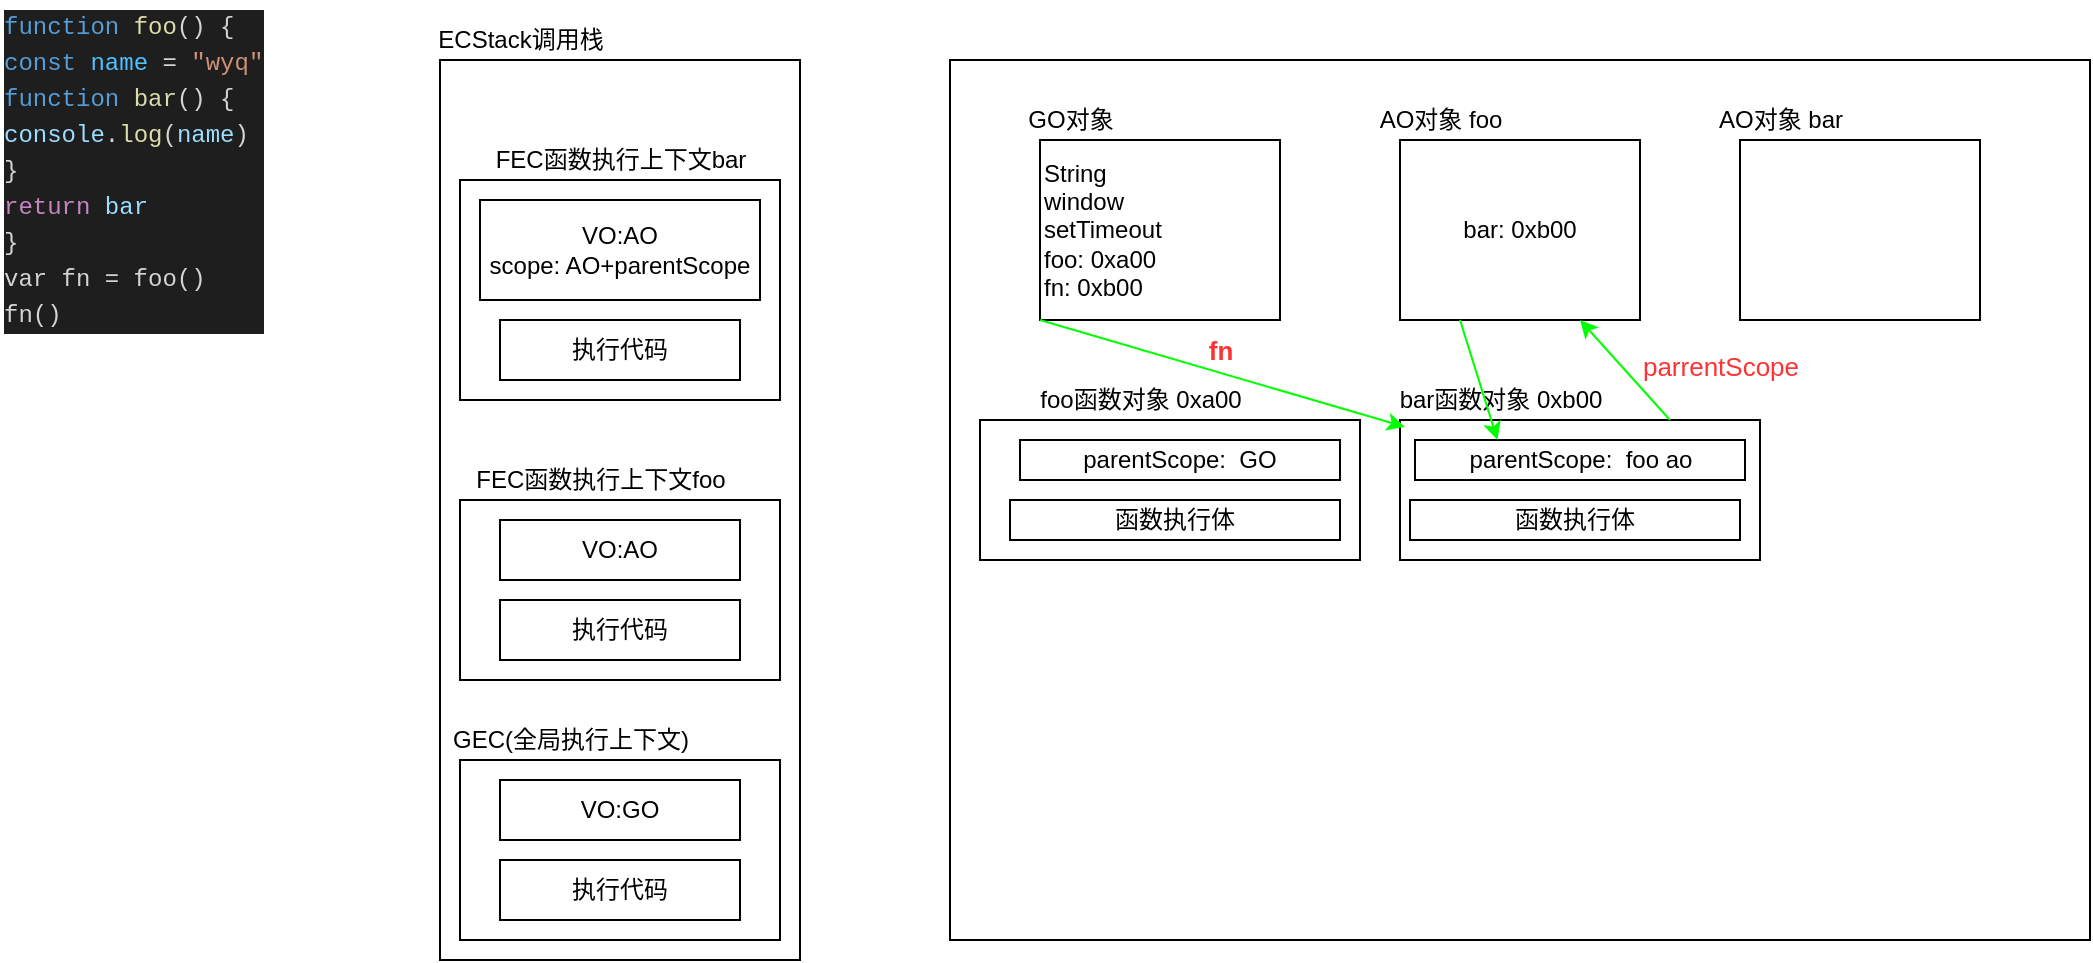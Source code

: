<mxfile>
    <diagram id="KlqUpMjTvs8193mJB8nI" name="第 1 页">
        <mxGraphModel dx="1532" dy="1151" grid="1" gridSize="10" guides="1" tooltips="1" connect="1" arrows="1" fold="1" page="0" pageScale="1" pageWidth="827" pageHeight="1169" math="0" shadow="0">
            <root>
                <mxCell id="0"/>
                <mxCell id="1" parent="0"/>
                <mxCell id="5" value="&lt;div style=&quot;color: rgb(212 , 212 , 212) ; background-color: rgb(30 , 30 , 30) ; font-family: &amp;#34;menlo&amp;#34; , &amp;#34;monaco&amp;#34; , &amp;#34;courier new&amp;#34; , monospace ; line-height: 18px&quot;&gt;&lt;div&gt;&lt;div&gt;&lt;span style=&quot;color: rgb(86 , 156 , 214)&quot;&gt;function&lt;/span&gt;&amp;nbsp;&lt;span style=&quot;color: rgb(220 , 220 , 170)&quot;&gt;foo&lt;/span&gt;() {&lt;/div&gt;&lt;div&gt;&lt;span style=&quot;color: rgb(86 , 156 , 214)&quot;&gt;const&lt;/span&gt;&amp;nbsp;&lt;span style=&quot;color: rgb(79 , 193 , 255)&quot;&gt;name&lt;/span&gt;&amp;nbsp;=&amp;nbsp;&lt;span style=&quot;color: rgb(206 , 145 , 120)&quot;&gt;&quot;wyq&quot;&lt;/span&gt;&lt;/div&gt;&lt;div&gt;&lt;span style=&quot;color: rgb(86 , 156 , 214)&quot;&gt;function&lt;/span&gt;&amp;nbsp;&lt;span style=&quot;color: rgb(220 , 220 , 170)&quot;&gt;bar&lt;/span&gt;() {&lt;/div&gt;&lt;div&gt;&lt;span style=&quot;color: rgb(156 , 220 , 254)&quot;&gt;console&lt;/span&gt;.&lt;span style=&quot;color: rgb(220 , 220 , 170)&quot;&gt;log&lt;/span&gt;(&lt;span style=&quot;color: rgb(156 , 220 , 254)&quot;&gt;name&lt;/span&gt;)&lt;/div&gt;&lt;div&gt;}&lt;/div&gt;&lt;div&gt;&lt;span style=&quot;color: rgb(197 , 134 , 192)&quot;&gt;return&lt;/span&gt;&amp;nbsp;&lt;span style=&quot;color: rgb(156 , 220 , 254)&quot;&gt;bar&lt;/span&gt;&lt;/div&gt;&lt;div&gt;}&lt;/div&gt;&lt;/div&gt;&lt;div&gt;var fn = foo()&lt;/div&gt;&lt;div&gt;fn()&lt;/div&gt;&lt;/div&gt;" style="text;html=1;align=left;verticalAlign=middle;resizable=0;points=[];autosize=1;strokeColor=none;fillColor=none;" vertex="1" parent="1">
                    <mxGeometry x="-50" y="-120" width="150" height="170" as="geometry"/>
                </mxCell>
                <mxCell id="6" value="" style="rounded=0;whiteSpace=wrap;html=1;" vertex="1" parent="1">
                    <mxGeometry x="170" y="-90" width="180" height="450" as="geometry"/>
                </mxCell>
                <mxCell id="7" value="ECStack调用栈" style="text;html=1;align=center;verticalAlign=middle;resizable=0;points=[];autosize=1;strokeColor=none;fillColor=none;" vertex="1" parent="1">
                    <mxGeometry x="160" y="-110" width="100" height="20" as="geometry"/>
                </mxCell>
                <mxCell id="9" value="" style="rounded=0;whiteSpace=wrap;html=1;" vertex="1" parent="1">
                    <mxGeometry x="180" y="260" width="160" height="90" as="geometry"/>
                </mxCell>
                <mxCell id="10" value="VO:GO" style="rounded=0;whiteSpace=wrap;html=1;" vertex="1" parent="1">
                    <mxGeometry x="200" y="270" width="120" height="30" as="geometry"/>
                </mxCell>
                <mxCell id="11" value="执行代码" style="rounded=0;whiteSpace=wrap;html=1;" vertex="1" parent="1">
                    <mxGeometry x="200" y="310" width="120" height="30" as="geometry"/>
                </mxCell>
                <mxCell id="13" value="GEC(全局执行上下文)" style="text;html=1;align=center;verticalAlign=middle;resizable=0;points=[];autosize=1;strokeColor=none;fillColor=none;" vertex="1" parent="1">
                    <mxGeometry x="170" y="240" width="130" height="20" as="geometry"/>
                </mxCell>
                <mxCell id="14" value="" style="rounded=0;whiteSpace=wrap;html=1;" vertex="1" parent="1">
                    <mxGeometry x="425" y="-90" width="570" height="440" as="geometry"/>
                </mxCell>
                <mxCell id="15" value="String&lt;br&gt;window&lt;br&gt;setTimeout&lt;br&gt;foo: 0xa00&lt;br&gt;fn: 0xb00" style="rounded=0;whiteSpace=wrap;html=1;align=left;" vertex="1" parent="1">
                    <mxGeometry x="470" y="-50" width="120" height="90" as="geometry"/>
                </mxCell>
                <mxCell id="16" value="bar: 0xb00" style="rounded=0;whiteSpace=wrap;html=1;" vertex="1" parent="1">
                    <mxGeometry x="650" y="-50" width="120" height="90" as="geometry"/>
                </mxCell>
                <mxCell id="17" value="GO对象" style="text;html=1;align=center;verticalAlign=middle;resizable=0;points=[];autosize=1;strokeColor=none;fillColor=none;" vertex="1" parent="1">
                    <mxGeometry x="455" y="-70" width="60" height="20" as="geometry"/>
                </mxCell>
                <mxCell id="18" value="AO对象 foo" style="text;html=1;align=center;verticalAlign=middle;resizable=0;points=[];autosize=1;strokeColor=none;fillColor=none;" vertex="1" parent="1">
                    <mxGeometry x="630" y="-70" width="80" height="20" as="geometry"/>
                </mxCell>
                <mxCell id="19" value="" style="rounded=0;whiteSpace=wrap;html=1;" vertex="1" parent="1">
                    <mxGeometry x="650" y="90" width="180" height="70" as="geometry"/>
                </mxCell>
                <mxCell id="20" value="" style="rounded=0;whiteSpace=wrap;html=1;" vertex="1" parent="1">
                    <mxGeometry x="440" y="90" width="190" height="70" as="geometry"/>
                </mxCell>
                <mxCell id="21" value="foo函数对象 0xa00" style="text;html=1;align=center;verticalAlign=middle;resizable=0;points=[];autosize=1;strokeColor=none;fillColor=none;" vertex="1" parent="1">
                    <mxGeometry x="460" y="70" width="120" height="20" as="geometry"/>
                </mxCell>
                <mxCell id="27" value="" style="edgeStyle=none;html=1;" edge="1" parent="1" source="22" target="19">
                    <mxGeometry relative="1" as="geometry"/>
                </mxCell>
                <mxCell id="22" value="bar函数对象 0xb00" style="text;html=1;align=center;verticalAlign=middle;resizable=0;points=[];autosize=1;strokeColor=none;fillColor=none;" vertex="1" parent="1">
                    <mxGeometry x="640" y="70" width="120" height="20" as="geometry"/>
                </mxCell>
                <mxCell id="23" value="" style="rounded=0;whiteSpace=wrap;html=1;" vertex="1" parent="1">
                    <mxGeometry x="180" y="130" width="160" height="90" as="geometry"/>
                </mxCell>
                <mxCell id="26" value="FEC函数执行上下文foo" style="text;html=1;align=center;verticalAlign=middle;resizable=0;points=[];autosize=1;strokeColor=none;fillColor=none;" vertex="1" parent="1">
                    <mxGeometry x="180" y="110" width="140" height="20" as="geometry"/>
                </mxCell>
                <mxCell id="28" value="" style="rounded=0;whiteSpace=wrap;html=1;" vertex="1" parent="1">
                    <mxGeometry x="820" y="-50" width="120" height="90" as="geometry"/>
                </mxCell>
                <mxCell id="29" value="AO对象 bar" style="text;html=1;align=center;verticalAlign=middle;resizable=0;points=[];autosize=1;strokeColor=none;fillColor=none;" vertex="1" parent="1">
                    <mxGeometry x="800" y="-70" width="80" height="20" as="geometry"/>
                </mxCell>
                <mxCell id="30" value="VO:AO" style="rounded=0;whiteSpace=wrap;html=1;" vertex="1" parent="1">
                    <mxGeometry x="200" y="140" width="120" height="30" as="geometry"/>
                </mxCell>
                <mxCell id="31" value="执行代码" style="rounded=0;whiteSpace=wrap;html=1;" vertex="1" parent="1">
                    <mxGeometry x="200" y="180" width="120" height="30" as="geometry"/>
                </mxCell>
                <mxCell id="32" value="" style="rounded=0;whiteSpace=wrap;html=1;" vertex="1" parent="1">
                    <mxGeometry x="180" y="-30" width="160" height="110" as="geometry"/>
                </mxCell>
                <mxCell id="33" value="VO:AO&lt;br&gt;scope: AO+parentScope" style="rounded=0;whiteSpace=wrap;html=1;align=center;" vertex="1" parent="1">
                    <mxGeometry x="190" y="-20" width="140" height="50" as="geometry"/>
                </mxCell>
                <mxCell id="34" value="执行代码" style="rounded=0;whiteSpace=wrap;html=1;" vertex="1" parent="1">
                    <mxGeometry x="200" y="40" width="120" height="30" as="geometry"/>
                </mxCell>
                <mxCell id="35" value="FEC函数执行上下文bar" style="text;html=1;align=center;verticalAlign=middle;resizable=0;points=[];autosize=1;strokeColor=none;fillColor=none;" vertex="1" parent="1">
                    <mxGeometry x="190" y="-50" width="140" height="20" as="geometry"/>
                </mxCell>
                <mxCell id="36" value="函数执行体" style="rounded=0;whiteSpace=wrap;html=1;" vertex="1" parent="1">
                    <mxGeometry x="655" y="130" width="165" height="20" as="geometry"/>
                </mxCell>
                <mxCell id="37" value="parentScope:&amp;nbsp; foo ao" style="rounded=0;whiteSpace=wrap;html=1;" vertex="1" parent="1">
                    <mxGeometry x="657.5" y="100" width="165" height="20" as="geometry"/>
                </mxCell>
                <mxCell id="40" value="" style="endArrow=classic;html=1;exitX=0;exitY=1;exitDx=0;exitDy=0;entryX=0.104;entryY=1.172;entryDx=0;entryDy=0;entryPerimeter=0;fontColor=#FFFFCC;strokeColor=#00FF00;" edge="1" parent="1" source="15" target="22">
                    <mxGeometry width="50" height="50" relative="1" as="geometry">
                        <mxPoint x="460" y="160" as="sourcePoint"/>
                        <mxPoint x="510" y="110" as="targetPoint"/>
                    </mxGeometry>
                </mxCell>
                <mxCell id="41" value="&lt;font size=&quot;1&quot; color=&quot;#ff3333&quot;&gt;&lt;b style=&quot;font-size: 13px&quot;&gt;fn&lt;/b&gt;&lt;/font&gt;" style="edgeLabel;html=1;align=center;verticalAlign=middle;resizable=0;points=[];fontColor=#FFFFCC;" vertex="1" connectable="0" parent="40">
                    <mxGeometry x="-0.221" y="1" relative="1" as="geometry">
                        <mxPoint x="18" y="-5" as="offset"/>
                    </mxGeometry>
                </mxCell>
                <mxCell id="42" value="" style="endArrow=classic;html=1;fontSize=13;fontColor=#FF3333;strokeColor=#00FF00;exitX=0.75;exitY=0;exitDx=0;exitDy=0;entryX=0.75;entryY=1;entryDx=0;entryDy=0;" edge="1" parent="1" source="19" target="16">
                    <mxGeometry width="50" height="50" relative="1" as="geometry">
                        <mxPoint x="460" y="160" as="sourcePoint"/>
                        <mxPoint x="510" y="110" as="targetPoint"/>
                    </mxGeometry>
                </mxCell>
                <mxCell id="43" value="parrentScope" style="edgeLabel;html=1;align=center;verticalAlign=middle;resizable=0;points=[];fontSize=13;fontColor=#FF3333;" vertex="1" connectable="0" parent="42">
                    <mxGeometry x="-0.006" y="-4" relative="1" as="geometry">
                        <mxPoint x="44" as="offset"/>
                    </mxGeometry>
                </mxCell>
                <mxCell id="44" value="parentScope:&amp;nbsp; GO" style="rounded=0;whiteSpace=wrap;html=1;" vertex="1" parent="1">
                    <mxGeometry x="460" y="100" width="160" height="20" as="geometry"/>
                </mxCell>
                <mxCell id="45" value="函数执行体" style="rounded=0;whiteSpace=wrap;html=1;" vertex="1" parent="1">
                    <mxGeometry x="455" y="130" width="165" height="20" as="geometry"/>
                </mxCell>
                <mxCell id="46" value="" style="endArrow=classic;html=1;fontSize=13;fontColor=#FF3333;strokeColor=#00FF00;exitX=0.25;exitY=1;exitDx=0;exitDy=0;entryX=0.25;entryY=0;entryDx=0;entryDy=0;" edge="1" parent="1" source="16" target="37">
                    <mxGeometry width="50" height="50" relative="1" as="geometry">
                        <mxPoint x="650" y="30" as="sourcePoint"/>
                        <mxPoint x="510" y="110" as="targetPoint"/>
                    </mxGeometry>
                </mxCell>
            </root>
        </mxGraphModel>
    </diagram>
</mxfile>